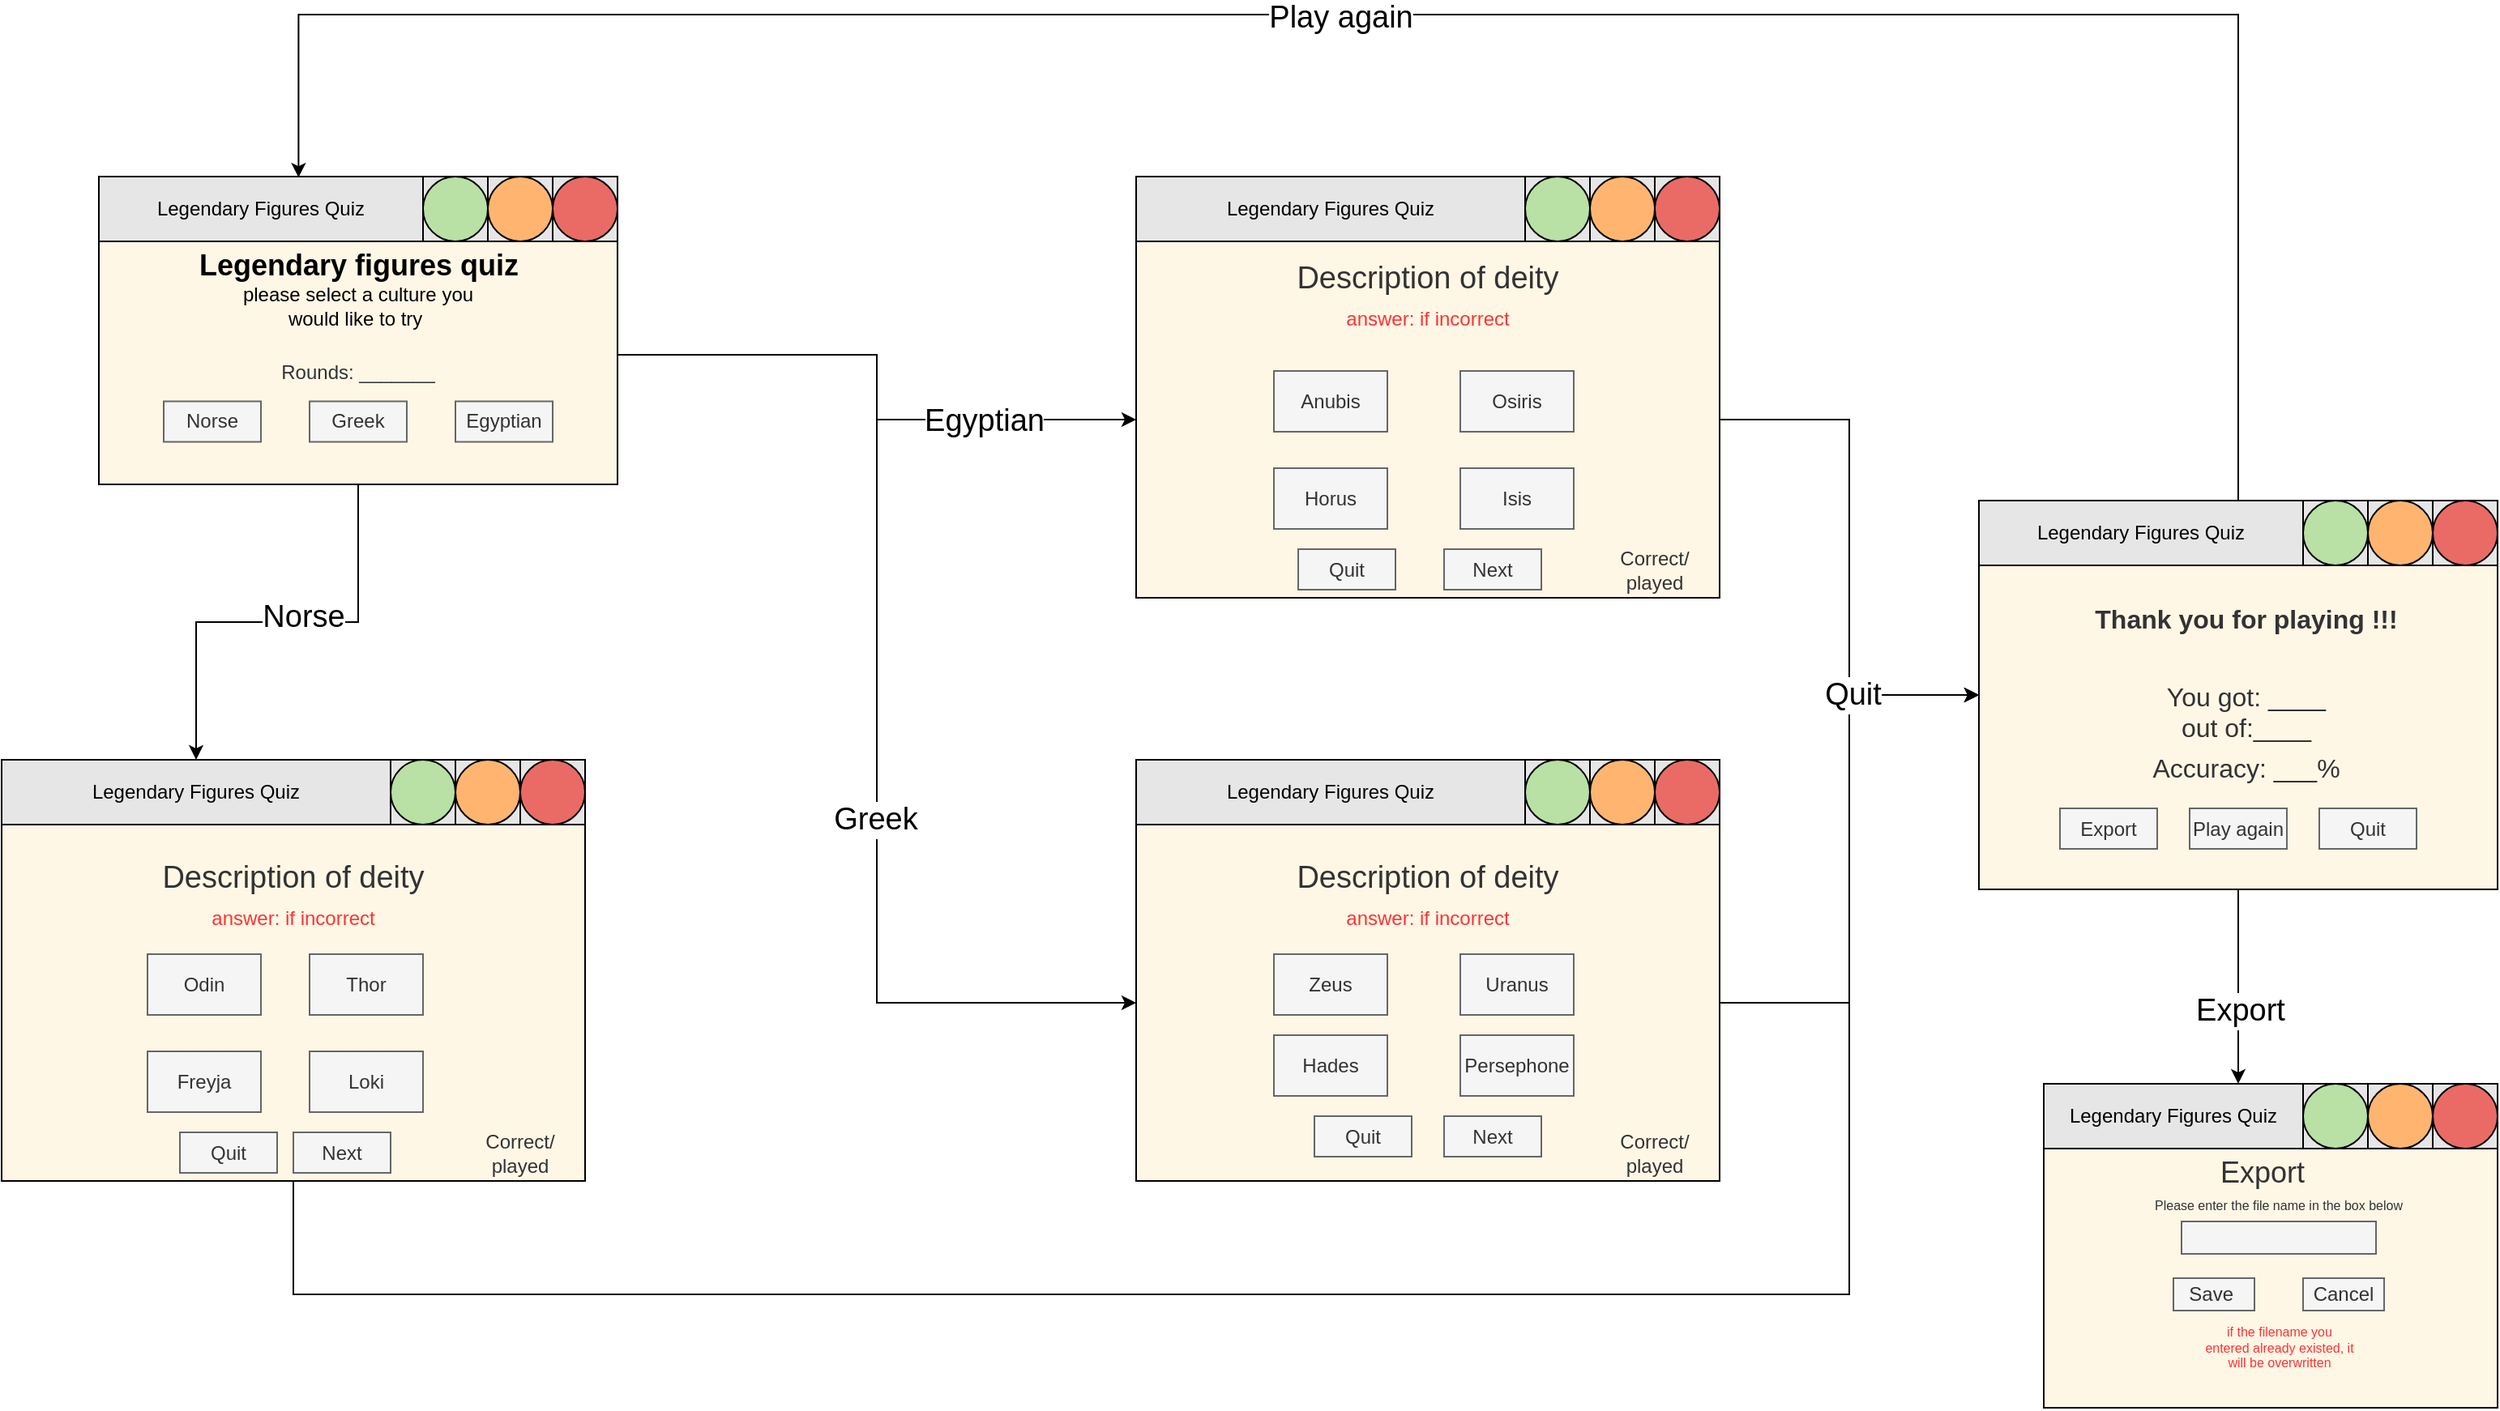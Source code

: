 <mxfile version="14.8.0" type="onedrive"><diagram id="xE3q4U_nRQGGCfrTO-c7" name="Page-1"><mxGraphModel dx="1128" dy="622" grid="1" gridSize="10" guides="1" tooltips="1" connect="1" arrows="1" fold="1" page="1" pageScale="1" pageWidth="850" pageHeight="1100" math="0" shadow="0"><root><mxCell id="0"/><mxCell id="1" parent="0"/><mxCell id="kKffQy28tv1JSKXdvkJd-102" style="edgeStyle=orthogonalEdgeStyle;rounded=0;orthogonalLoop=1;jettySize=auto;html=1;fontSize=19;fontColor=#FF3333;" parent="1" source="LfF0vE0qEt1t1nbUzGx0-1" target="kKffQy28tv1JSKXdvkJd-67" edge="1"><mxGeometry relative="1" as="geometry"/></mxCell><mxCell id="kKffQy28tv1JSKXdvkJd-107" value="Egyptian" style="edgeLabel;html=1;align=center;verticalAlign=middle;resizable=0;points=[];fontSize=19;fontColor=#000000;" parent="kKffQy28tv1JSKXdvkJd-102" vertex="1" connectable="0"><mxGeometry x="0.474" y="-1" relative="1" as="geometry"><mxPoint as="offset"/></mxGeometry></mxCell><mxCell id="kKffQy28tv1JSKXdvkJd-103" style="edgeStyle=orthogonalEdgeStyle;rounded=0;orthogonalLoop=1;jettySize=auto;html=1;fontSize=19;fontColor=#FF3333;" parent="1" source="LfF0vE0qEt1t1nbUzGx0-1" target="kKffQy28tv1JSKXdvkJd-6" edge="1"><mxGeometry relative="1" as="geometry"/></mxCell><mxCell id="kKffQy28tv1JSKXdvkJd-105" value="Norse" style="edgeLabel;html=1;align=center;verticalAlign=middle;resizable=0;points=[];fontSize=19;" parent="kKffQy28tv1JSKXdvkJd-103" vertex="1" connectable="0"><mxGeometry x="-0.117" y="-3" relative="1" as="geometry"><mxPoint as="offset"/></mxGeometry></mxCell><mxCell id="kKffQy28tv1JSKXdvkJd-104" style="edgeStyle=orthogonalEdgeStyle;rounded=0;orthogonalLoop=1;jettySize=auto;html=1;entryX=0;entryY=0.5;entryDx=0;entryDy=0;fontSize=19;fontColor=#FF3333;" parent="1" source="LfF0vE0qEt1t1nbUzGx0-1" target="kKffQy28tv1JSKXdvkJd-81" edge="1"><mxGeometry relative="1" as="geometry"/></mxCell><mxCell id="kKffQy28tv1JSKXdvkJd-108" value="Greek" style="edgeLabel;html=1;align=center;verticalAlign=middle;resizable=0;points=[];fontSize=19;fontColor=#000000;" parent="kKffQy28tv1JSKXdvkJd-104" vertex="1" connectable="0"><mxGeometry x="0.24" y="-1" relative="1" as="geometry"><mxPoint as="offset"/></mxGeometry></mxCell><mxCell id="LfF0vE0qEt1t1nbUzGx0-1" value="" style="rounded=0;whiteSpace=wrap;html=1;fillColor=#FFF7E6;" parent="1" vertex="1"><mxGeometry x="120" y="230" width="320" height="160" as="geometry"/></mxCell><mxCell id="LfF0vE0qEt1t1nbUzGx0-2" value="Legendary Figures Quiz" style="rounded=0;whiteSpace=wrap;html=1;fillColor=#E6E6E6;" parent="1" vertex="1"><mxGeometry x="120" y="200" width="200" height="40" as="geometry"/></mxCell><mxCell id="LfF0vE0qEt1t1nbUzGx0-3" value="" style="whiteSpace=wrap;html=1;aspect=fixed;strokeColor=#000000;fillColor=#E6E6E6;" parent="1" vertex="1"><mxGeometry x="320" y="200" width="40" height="40" as="geometry"/></mxCell><mxCell id="LfF0vE0qEt1t1nbUzGx0-4" value="" style="whiteSpace=wrap;html=1;aspect=fixed;strokeColor=#000000;fillColor=#E6E6E6;" parent="1" vertex="1"><mxGeometry x="360" y="200" width="40" height="40" as="geometry"/></mxCell><mxCell id="LfF0vE0qEt1t1nbUzGx0-5" value="" style="whiteSpace=wrap;html=1;aspect=fixed;strokeColor=#000000;fillColor=#E6E6E6;" parent="1" vertex="1"><mxGeometry x="400" y="200" width="40" height="40" as="geometry"/></mxCell><mxCell id="LfF0vE0qEt1t1nbUzGx0-6" value="" style="ellipse;whiteSpace=wrap;html=1;aspect=fixed;fillColor=#B9E0A5;" parent="1" vertex="1"><mxGeometry x="320" y="200" width="40" height="40" as="geometry"/></mxCell><mxCell id="LfF0vE0qEt1t1nbUzGx0-7" value="" style="ellipse;whiteSpace=wrap;html=1;aspect=fixed;fillColor=#FFB570;" parent="1" vertex="1"><mxGeometry x="360" y="200" width="40" height="40" as="geometry"/></mxCell><mxCell id="LfF0vE0qEt1t1nbUzGx0-8" value="" style="ellipse;whiteSpace=wrap;html=1;aspect=fixed;fillColor=#EA6B66;" parent="1" vertex="1"><mxGeometry x="400" y="200" width="40" height="40" as="geometry"/></mxCell><mxCell id="LfF0vE0qEt1t1nbUzGx0-10" value="&lt;font style=&quot;font-size: 18px&quot;&gt;&lt;b&gt;Legendary figures quiz&lt;/b&gt;&lt;/font&gt;" style="text;html=1;strokeColor=none;fillColor=none;align=center;verticalAlign=middle;whiteSpace=wrap;rounded=0;" parent="1" vertex="1"><mxGeometry x="177.5" y="240" width="205" height="30" as="geometry"/></mxCell><mxCell id="LfF0vE0qEt1t1nbUzGx0-11" value="please select a culture you would like to try&amp;nbsp;" style="text;html=1;strokeColor=none;fillColor=none;align=center;verticalAlign=middle;whiteSpace=wrap;rounded=0;" parent="1" vertex="1"><mxGeometry x="200" y="270" width="160" height="20" as="geometry"/></mxCell><mxCell id="kKffQy28tv1JSKXdvkJd-2" value="Norse" style="text;html=1;strokeColor=#666666;fillColor=#f5f5f5;align=center;verticalAlign=middle;whiteSpace=wrap;rounded=0;fontColor=#333333;" parent="1" vertex="1"><mxGeometry x="160" y="338.75" width="60" height="25" as="geometry"/></mxCell><mxCell id="kKffQy28tv1JSKXdvkJd-3" value="Greek" style="text;html=1;strokeColor=#666666;fillColor=#f5f5f5;align=center;verticalAlign=middle;whiteSpace=wrap;rounded=0;fontColor=#333333;" parent="1" vertex="1"><mxGeometry x="250" y="338.75" width="60" height="25" as="geometry"/></mxCell><mxCell id="kKffQy28tv1JSKXdvkJd-4" value="Egyptian" style="text;html=1;strokeColor=#666666;fillColor=#f5f5f5;align=center;verticalAlign=middle;whiteSpace=wrap;rounded=0;fontColor=#333333;" parent="1" vertex="1"><mxGeometry x="340" y="338.75" width="60" height="25" as="geometry"/></mxCell><mxCell id="PrHbMa2H_aQ3CDkOJ6nd-3" style="edgeStyle=orthogonalEdgeStyle;rounded=0;orthogonalLoop=1;jettySize=auto;html=1;entryX=0;entryY=0.5;entryDx=0;entryDy=0;" edge="1" parent="1" source="kKffQy28tv1JSKXdvkJd-5" target="dH6cqsdTuVhFuU3-MINS-7"><mxGeometry relative="1" as="geometry"><Array as="points"><mxPoint x="240" y="890"/><mxPoint x="1200" y="890"/><mxPoint x="1200" y="520"/></Array></mxGeometry></mxCell><mxCell id="kKffQy28tv1JSKXdvkJd-5" value="" style="rounded=0;whiteSpace=wrap;html=1;fillColor=#FFF7E6;" parent="1" vertex="1"><mxGeometry x="60" y="600" width="360" height="220" as="geometry"/></mxCell><mxCell id="kKffQy28tv1JSKXdvkJd-6" value="Legendary Figures Quiz" style="rounded=0;whiteSpace=wrap;html=1;fillColor=#E6E6E6;" parent="1" vertex="1"><mxGeometry x="60" y="560" width="240" height="40" as="geometry"/></mxCell><mxCell id="kKffQy28tv1JSKXdvkJd-7" value="" style="whiteSpace=wrap;html=1;aspect=fixed;strokeColor=#000000;fillColor=#E6E6E6;" parent="1" vertex="1"><mxGeometry x="300" y="560" width="40" height="40" as="geometry"/></mxCell><mxCell id="kKffQy28tv1JSKXdvkJd-8" value="" style="whiteSpace=wrap;html=1;aspect=fixed;strokeColor=#000000;fillColor=#E6E6E6;" parent="1" vertex="1"><mxGeometry x="340" y="560" width="40" height="40" as="geometry"/></mxCell><mxCell id="kKffQy28tv1JSKXdvkJd-9" value="" style="whiteSpace=wrap;html=1;aspect=fixed;strokeColor=#000000;fillColor=#E6E6E6;" parent="1" vertex="1"><mxGeometry x="380" y="560" width="40" height="40" as="geometry"/></mxCell><mxCell id="kKffQy28tv1JSKXdvkJd-10" value="" style="ellipse;whiteSpace=wrap;html=1;aspect=fixed;fillColor=#B9E0A5;" parent="1" vertex="1"><mxGeometry x="300" y="560" width="40" height="40" as="geometry"/></mxCell><mxCell id="kKffQy28tv1JSKXdvkJd-11" value="" style="ellipse;whiteSpace=wrap;html=1;aspect=fixed;fillColor=#FFB570;" parent="1" vertex="1"><mxGeometry x="340" y="560" width="40" height="40" as="geometry"/></mxCell><mxCell id="kKffQy28tv1JSKXdvkJd-12" value="" style="ellipse;whiteSpace=wrap;html=1;aspect=fixed;fillColor=#EA6B66;" parent="1" vertex="1"><mxGeometry x="380" y="560" width="40" height="40" as="geometry"/></mxCell><mxCell id="kKffQy28tv1JSKXdvkJd-19" value="Odin" style="text;html=1;strokeColor=#666666;fillColor=#f5f5f5;align=center;verticalAlign=middle;whiteSpace=wrap;rounded=0;fontColor=#333333;" parent="1" vertex="1"><mxGeometry x="150" y="680" width="70" height="37.5" as="geometry"/></mxCell><mxCell id="kKffQy28tv1JSKXdvkJd-21" value="answer: if incorrect" style="text;html=1;align=center;verticalAlign=middle;whiteSpace=wrap;rounded=0;fontColor=#FF3333;" parent="1" vertex="1"><mxGeometry x="180" y="645" width="120" height="25" as="geometry"/></mxCell><mxCell id="kKffQy28tv1JSKXdvkJd-22" value="Freyja" style="text;html=1;strokeColor=#666666;fillColor=#f5f5f5;align=center;verticalAlign=middle;whiteSpace=wrap;rounded=0;fontColor=#333333;" parent="1" vertex="1"><mxGeometry x="150" y="740" width="70" height="37.5" as="geometry"/></mxCell><mxCell id="kKffQy28tv1JSKXdvkJd-24" value="Thor" style="text;html=1;strokeColor=#666666;fillColor=#f5f5f5;align=center;verticalAlign=middle;whiteSpace=wrap;rounded=0;fontColor=#333333;" parent="1" vertex="1"><mxGeometry x="250" y="680" width="70" height="37.5" as="geometry"/></mxCell><mxCell id="kKffQy28tv1JSKXdvkJd-25" value="Loki" style="text;html=1;strokeColor=#666666;fillColor=#f5f5f5;align=center;verticalAlign=middle;whiteSpace=wrap;rounded=0;fontColor=#333333;" parent="1" vertex="1"><mxGeometry x="250" y="740" width="70" height="37.5" as="geometry"/></mxCell><mxCell id="PrHbMa2H_aQ3CDkOJ6nd-2" style="edgeStyle=orthogonalEdgeStyle;rounded=0;orthogonalLoop=1;jettySize=auto;html=1;" edge="1" parent="1" source="kKffQy28tv1JSKXdvkJd-67"><mxGeometry relative="1" as="geometry"><mxPoint x="1280" y="520" as="targetPoint"/><Array as="points"><mxPoint x="1200" y="350"/><mxPoint x="1200" y="520"/><mxPoint x="1270" y="520"/></Array></mxGeometry></mxCell><mxCell id="kKffQy28tv1JSKXdvkJd-67" value="" style="rounded=0;whiteSpace=wrap;html=1;fillColor=#FFF7E6;" parent="1" vertex="1"><mxGeometry x="760" y="240" width="360" height="220" as="geometry"/></mxCell><mxCell id="kKffQy28tv1JSKXdvkJd-68" value="Legendary Figures Quiz" style="rounded=0;whiteSpace=wrap;html=1;fillColor=#E6E6E6;" parent="1" vertex="1"><mxGeometry x="760" y="200" width="240" height="40" as="geometry"/></mxCell><mxCell id="kKffQy28tv1JSKXdvkJd-69" value="" style="whiteSpace=wrap;html=1;aspect=fixed;strokeColor=#000000;fillColor=#E6E6E6;" parent="1" vertex="1"><mxGeometry x="1000" y="200" width="40" height="40" as="geometry"/></mxCell><mxCell id="kKffQy28tv1JSKXdvkJd-70" value="" style="whiteSpace=wrap;html=1;aspect=fixed;strokeColor=#000000;fillColor=#E6E6E6;" parent="1" vertex="1"><mxGeometry x="1040" y="200" width="40" height="40" as="geometry"/></mxCell><mxCell id="kKffQy28tv1JSKXdvkJd-71" value="" style="whiteSpace=wrap;html=1;aspect=fixed;strokeColor=#000000;fillColor=#E6E6E6;" parent="1" vertex="1"><mxGeometry x="1080" y="200" width="40" height="40" as="geometry"/></mxCell><mxCell id="kKffQy28tv1JSKXdvkJd-72" value="" style="ellipse;whiteSpace=wrap;html=1;aspect=fixed;fillColor=#B9E0A5;" parent="1" vertex="1"><mxGeometry x="1000" y="200" width="40" height="40" as="geometry"/></mxCell><mxCell id="kKffQy28tv1JSKXdvkJd-73" value="" style="ellipse;whiteSpace=wrap;html=1;aspect=fixed;fillColor=#FFB570;" parent="1" vertex="1"><mxGeometry x="1040" y="200" width="40" height="40" as="geometry"/></mxCell><mxCell id="kKffQy28tv1JSKXdvkJd-74" value="" style="ellipse;whiteSpace=wrap;html=1;aspect=fixed;fillColor=#EA6B66;" parent="1" vertex="1"><mxGeometry x="1080" y="200" width="40" height="40" as="geometry"/></mxCell><mxCell id="kKffQy28tv1JSKXdvkJd-75" value="Anubis" style="text;html=1;strokeColor=#666666;fillColor=#f5f5f5;align=center;verticalAlign=middle;whiteSpace=wrap;rounded=0;fontColor=#333333;" parent="1" vertex="1"><mxGeometry x="845" y="320" width="70" height="37.5" as="geometry"/></mxCell><mxCell id="kKffQy28tv1JSKXdvkJd-77" value="answer: if incorrect" style="text;html=1;align=center;verticalAlign=middle;whiteSpace=wrap;rounded=0;fontColor=#FF3333;" parent="1" vertex="1"><mxGeometry x="880" y="275" width="120" height="25" as="geometry"/></mxCell><mxCell id="kKffQy28tv1JSKXdvkJd-78" value="Horus" style="text;html=1;strokeColor=#666666;fillColor=#f5f5f5;align=center;verticalAlign=middle;whiteSpace=wrap;rounded=0;fontColor=#333333;" parent="1" vertex="1"><mxGeometry x="845" y="380" width="70" height="37.5" as="geometry"/></mxCell><mxCell id="kKffQy28tv1JSKXdvkJd-79" value="Osiris" style="text;html=1;strokeColor=#666666;fillColor=#f5f5f5;align=center;verticalAlign=middle;whiteSpace=wrap;rounded=0;fontColor=#333333;" parent="1" vertex="1"><mxGeometry x="960" y="320" width="70" height="37.5" as="geometry"/></mxCell><mxCell id="kKffQy28tv1JSKXdvkJd-80" value="Isis" style="text;html=1;strokeColor=#666666;fillColor=#f5f5f5;align=center;verticalAlign=middle;whiteSpace=wrap;rounded=0;fontColor=#333333;" parent="1" vertex="1"><mxGeometry x="960" y="380" width="70" height="37.5" as="geometry"/></mxCell><mxCell id="PrHbMa2H_aQ3CDkOJ6nd-1" style="edgeStyle=orthogonalEdgeStyle;rounded=0;orthogonalLoop=1;jettySize=auto;html=1;entryX=0;entryY=0.5;entryDx=0;entryDy=0;" edge="1" parent="1" source="kKffQy28tv1JSKXdvkJd-81" target="dH6cqsdTuVhFuU3-MINS-7"><mxGeometry relative="1" as="geometry"><mxPoint x="1240" y="560" as="targetPoint"/><Array as="points"><mxPoint x="1200" y="710"/><mxPoint x="1200" y="520"/></Array></mxGeometry></mxCell><mxCell id="PrHbMa2H_aQ3CDkOJ6nd-4" value="&lt;font style=&quot;font-size: 19px&quot;&gt;Quit&lt;/font&gt;" style="edgeLabel;html=1;align=center;verticalAlign=middle;resizable=0;points=[];" vertex="1" connectable="0" parent="PrHbMa2H_aQ3CDkOJ6nd-1"><mxGeometry x="0.314" y="-2" relative="1" as="geometry"><mxPoint y="-40" as="offset"/></mxGeometry></mxCell><mxCell id="kKffQy28tv1JSKXdvkJd-81" value="" style="rounded=0;whiteSpace=wrap;html=1;fillColor=#FFF7E6;" parent="1" vertex="1"><mxGeometry x="760" y="600" width="360" height="220" as="geometry"/></mxCell><mxCell id="kKffQy28tv1JSKXdvkJd-82" value="Legendary Figures Quiz" style="rounded=0;whiteSpace=wrap;html=1;fillColor=#E6E6E6;" parent="1" vertex="1"><mxGeometry x="760" y="560" width="240" height="40" as="geometry"/></mxCell><mxCell id="kKffQy28tv1JSKXdvkJd-83" value="" style="whiteSpace=wrap;html=1;aspect=fixed;strokeColor=#000000;fillColor=#E6E6E6;" parent="1" vertex="1"><mxGeometry x="1000" y="560" width="40" height="40" as="geometry"/></mxCell><mxCell id="kKffQy28tv1JSKXdvkJd-84" value="" style="whiteSpace=wrap;html=1;aspect=fixed;strokeColor=#000000;fillColor=#E6E6E6;" parent="1" vertex="1"><mxGeometry x="1040" y="560" width="40" height="40" as="geometry"/></mxCell><mxCell id="kKffQy28tv1JSKXdvkJd-85" value="" style="whiteSpace=wrap;html=1;aspect=fixed;strokeColor=#000000;fillColor=#E6E6E6;" parent="1" vertex="1"><mxGeometry x="1080" y="560" width="40" height="40" as="geometry"/></mxCell><mxCell id="kKffQy28tv1JSKXdvkJd-86" value="" style="ellipse;whiteSpace=wrap;html=1;aspect=fixed;fillColor=#B9E0A5;" parent="1" vertex="1"><mxGeometry x="1000" y="560" width="40" height="40" as="geometry"/></mxCell><mxCell id="kKffQy28tv1JSKXdvkJd-87" value="" style="ellipse;whiteSpace=wrap;html=1;aspect=fixed;fillColor=#FFB570;" parent="1" vertex="1"><mxGeometry x="1040" y="560" width="40" height="40" as="geometry"/></mxCell><mxCell id="kKffQy28tv1JSKXdvkJd-88" value="" style="ellipse;whiteSpace=wrap;html=1;aspect=fixed;fillColor=#EA6B66;" parent="1" vertex="1"><mxGeometry x="1080" y="560" width="40" height="40" as="geometry"/></mxCell><mxCell id="kKffQy28tv1JSKXdvkJd-89" value="Zeus" style="text;html=1;strokeColor=#666666;fillColor=#f5f5f5;align=center;verticalAlign=middle;whiteSpace=wrap;rounded=0;fontColor=#333333;" parent="1" vertex="1"><mxGeometry x="845" y="680" width="70" height="37.5" as="geometry"/></mxCell><mxCell id="kKffQy28tv1JSKXdvkJd-90" value="Description of deity" style="text;html=1;align=center;verticalAlign=middle;whiteSpace=wrap;rounded=0;fontColor=#333333;fontSize=19;" parent="1" vertex="1"><mxGeometry x="770" y="620" width="340" height="25" as="geometry"/></mxCell><mxCell id="kKffQy28tv1JSKXdvkJd-91" value="answer: if incorrect" style="text;html=1;align=center;verticalAlign=middle;whiteSpace=wrap;rounded=0;fontColor=#FF3333;" parent="1" vertex="1"><mxGeometry x="880" y="645" width="120" height="25" as="geometry"/></mxCell><mxCell id="kKffQy28tv1JSKXdvkJd-92" value="Hades" style="text;html=1;strokeColor=#666666;fillColor=#f5f5f5;align=center;verticalAlign=middle;whiteSpace=wrap;rounded=0;fontColor=#333333;" parent="1" vertex="1"><mxGeometry x="845" y="730" width="70" height="37.5" as="geometry"/></mxCell><mxCell id="kKffQy28tv1JSKXdvkJd-93" value="Uranus" style="text;html=1;strokeColor=#666666;fillColor=#f5f5f5;align=center;verticalAlign=middle;whiteSpace=wrap;rounded=0;fontColor=#333333;" parent="1" vertex="1"><mxGeometry x="960" y="680" width="70" height="37.5" as="geometry"/></mxCell><mxCell id="kKffQy28tv1JSKXdvkJd-94" value="Persephone" style="text;html=1;strokeColor=#666666;fillColor=#f5f5f5;align=center;verticalAlign=middle;whiteSpace=wrap;rounded=0;fontColor=#333333;" parent="1" vertex="1"><mxGeometry x="960" y="730" width="70" height="37.5" as="geometry"/></mxCell><mxCell id="kKffQy28tv1JSKXdvkJd-96" value="Rounds: _______" style="text;html=1;align=center;verticalAlign=middle;whiteSpace=wrap;rounded=0;fontColor=#333333;" parent="1" vertex="1"><mxGeometry x="190" y="308" width="180" height="25" as="geometry"/></mxCell><mxCell id="kKffQy28tv1JSKXdvkJd-97" value="Correct/ played" style="text;html=1;align=center;verticalAlign=middle;whiteSpace=wrap;rounded=0;fontColor=#333333;" parent="1" vertex="1"><mxGeometry x="350" y="790" width="60" height="25" as="geometry"/></mxCell><mxCell id="kKffQy28tv1JSKXdvkJd-98" value="Correct/ played" style="text;html=1;align=center;verticalAlign=middle;whiteSpace=wrap;rounded=0;fontColor=#333333;" parent="1" vertex="1"><mxGeometry x="1050" y="790" width="60" height="25" as="geometry"/></mxCell><mxCell id="kKffQy28tv1JSKXdvkJd-99" value="Correct/ played" style="text;html=1;align=center;verticalAlign=middle;whiteSpace=wrap;rounded=0;fontColor=#333333;" parent="1" vertex="1"><mxGeometry x="1050" y="430" width="60" height="25" as="geometry"/></mxCell><mxCell id="kKffQy28tv1JSKXdvkJd-100" value="Description of deity" style="text;html=1;align=center;verticalAlign=middle;whiteSpace=wrap;rounded=0;fontColor=#333333;fontSize=19;" parent="1" vertex="1"><mxGeometry x="70" y="620" width="340" height="25" as="geometry"/></mxCell><mxCell id="kKffQy28tv1JSKXdvkJd-101" value="Description of deity" style="text;html=1;align=center;verticalAlign=middle;whiteSpace=wrap;rounded=0;fontColor=#333333;fontSize=19;" parent="1" vertex="1"><mxGeometry x="770" y="250" width="340" height="25" as="geometry"/></mxCell><mxCell id="kKffQy28tv1JSKXdvkJd-109" value="Quit" style="text;html=1;strokeColor=#666666;fillColor=#f5f5f5;align=center;verticalAlign=middle;whiteSpace=wrap;rounded=0;fontColor=#333333;" parent="1" vertex="1"><mxGeometry x="870" y="780" width="60" height="25" as="geometry"/></mxCell><mxCell id="kKffQy28tv1JSKXdvkJd-110" value="Next" style="text;html=1;strokeColor=#666666;fillColor=#f5f5f5;align=center;verticalAlign=middle;whiteSpace=wrap;rounded=0;fontColor=#333333;" parent="1" vertex="1"><mxGeometry x="950" y="780" width="60" height="25" as="geometry"/></mxCell><mxCell id="dH6cqsdTuVhFuU3-MINS-1" value="Quit" style="text;html=1;strokeColor=#666666;fillColor=#f5f5f5;align=center;verticalAlign=middle;whiteSpace=wrap;rounded=0;fontColor=#333333;" parent="1" vertex="1"><mxGeometry x="860" y="430" width="60" height="25" as="geometry"/></mxCell><mxCell id="dH6cqsdTuVhFuU3-MINS-2" value="Next" style="text;html=1;strokeColor=#666666;fillColor=#f5f5f5;align=center;verticalAlign=middle;whiteSpace=wrap;rounded=0;fontColor=#333333;" parent="1" vertex="1"><mxGeometry x="950" y="430" width="60" height="25" as="geometry"/></mxCell><mxCell id="dH6cqsdTuVhFuU3-MINS-4" value="Quit" style="text;html=1;strokeColor=#666666;fillColor=#f5f5f5;align=center;verticalAlign=middle;whiteSpace=wrap;rounded=0;fontColor=#333333;" parent="1" vertex="1"><mxGeometry x="170" y="790" width="60" height="25" as="geometry"/></mxCell><mxCell id="dH6cqsdTuVhFuU3-MINS-5" value="Next" style="text;html=1;strokeColor=#666666;fillColor=#f5f5f5;align=center;verticalAlign=middle;whiteSpace=wrap;rounded=0;fontColor=#333333;" parent="1" vertex="1"><mxGeometry x="240" y="790" width="60" height="25" as="geometry"/></mxCell><mxCell id="PrHbMa2H_aQ3CDkOJ6nd-9" style="edgeStyle=orthogonalEdgeStyle;rounded=0;orthogonalLoop=1;jettySize=auto;html=1;entryX=0.616;entryY=0.014;entryDx=0;entryDy=0;entryPerimeter=0;" edge="1" parent="1" source="dH6cqsdTuVhFuU3-MINS-7" target="LfF0vE0qEt1t1nbUzGx0-2"><mxGeometry relative="1" as="geometry"><mxPoint x="543.651" y="100" as="targetPoint"/><Array as="points"><mxPoint x="1440" y="100"/><mxPoint x="243" y="100"/></Array></mxGeometry></mxCell><mxCell id="PrHbMa2H_aQ3CDkOJ6nd-10" value="&lt;font style=&quot;font-size: 19px&quot;&gt;Play again&lt;/font&gt;" style="edgeLabel;html=1;align=center;verticalAlign=middle;resizable=0;points=[];" vertex="1" connectable="0" parent="PrHbMa2H_aQ3CDkOJ6nd-9"><mxGeometry x="0.069" y="2" relative="1" as="geometry"><mxPoint as="offset"/></mxGeometry></mxCell><mxCell id="PrHbMa2H_aQ3CDkOJ6nd-20" style="edgeStyle=orthogonalEdgeStyle;rounded=0;orthogonalLoop=1;jettySize=auto;html=1;entryX=0.75;entryY=0;entryDx=0;entryDy=0;" edge="1" parent="1" source="dH6cqsdTuVhFuU3-MINS-7" target="PrHbMa2H_aQ3CDkOJ6nd-13"><mxGeometry relative="1" as="geometry"><mxPoint x="1450" y="730" as="targetPoint"/><Array as="points"/></mxGeometry></mxCell><mxCell id="PrHbMa2H_aQ3CDkOJ6nd-21" value="&lt;span style=&quot;font-size: 19px&quot;&gt;Export&lt;/span&gt;" style="edgeLabel;html=1;align=center;verticalAlign=middle;resizable=0;points=[];" vertex="1" connectable="0" parent="PrHbMa2H_aQ3CDkOJ6nd-20"><mxGeometry x="0.252" y="1" relative="1" as="geometry"><mxPoint as="offset"/></mxGeometry></mxCell><mxCell id="dH6cqsdTuVhFuU3-MINS-7" value="&lt;font size=&quot;3&quot;&gt;&lt;br&gt;&lt;/font&gt;" style="rounded=0;whiteSpace=wrap;html=1;fillColor=#FFF7E6;" parent="1" vertex="1"><mxGeometry x="1280" y="400" width="320" height="240" as="geometry"/></mxCell><mxCell id="dH6cqsdTuVhFuU3-MINS-8" value="Legendary Figures Quiz" style="rounded=0;whiteSpace=wrap;html=1;fillColor=#E6E6E6;" parent="1" vertex="1"><mxGeometry x="1280" y="400" width="200" height="40" as="geometry"/></mxCell><mxCell id="dH6cqsdTuVhFuU3-MINS-9" value="" style="whiteSpace=wrap;html=1;aspect=fixed;strokeColor=#000000;fillColor=#E6E6E6;" parent="1" vertex="1"><mxGeometry x="1480" y="400" width="40" height="40" as="geometry"/></mxCell><mxCell id="dH6cqsdTuVhFuU3-MINS-10" value="" style="whiteSpace=wrap;html=1;aspect=fixed;strokeColor=#000000;fillColor=#E6E6E6;" parent="1" vertex="1"><mxGeometry x="1520" y="400" width="40" height="40" as="geometry"/></mxCell><mxCell id="dH6cqsdTuVhFuU3-MINS-11" value="" style="whiteSpace=wrap;html=1;aspect=fixed;strokeColor=#000000;fillColor=#E6E6E6;" parent="1" vertex="1"><mxGeometry x="1560" y="400" width="40" height="40" as="geometry"/></mxCell><mxCell id="dH6cqsdTuVhFuU3-MINS-12" value="" style="ellipse;whiteSpace=wrap;html=1;aspect=fixed;fillColor=#B9E0A5;" parent="1" vertex="1"><mxGeometry x="1480" y="400" width="40" height="40" as="geometry"/></mxCell><mxCell id="dH6cqsdTuVhFuU3-MINS-13" value="" style="ellipse;whiteSpace=wrap;html=1;aspect=fixed;fillColor=#FFB570;" parent="1" vertex="1"><mxGeometry x="1520" y="400" width="40" height="40" as="geometry"/></mxCell><mxCell id="dH6cqsdTuVhFuU3-MINS-14" value="" style="ellipse;whiteSpace=wrap;html=1;aspect=fixed;fillColor=#EA6B66;" parent="1" vertex="1"><mxGeometry x="1560" y="400" width="40" height="40" as="geometry"/></mxCell><mxCell id="dH6cqsdTuVhFuU3-MINS-15" value="Thank you for playing !!!" style="text;html=1;align=center;verticalAlign=middle;whiteSpace=wrap;rounded=0;fontColor=#333333;fontSize=16;fontStyle=1" parent="1" vertex="1"><mxGeometry x="1340" y="460" width="210" height="25" as="geometry"/></mxCell><mxCell id="dH6cqsdTuVhFuU3-MINS-16" value="You got: ____&lt;br&gt;out of:____&lt;br&gt;&lt;br&gt;" style="text;html=1;align=center;verticalAlign=middle;whiteSpace=wrap;rounded=0;fontColor=#333333;fontSize=16;" parent="1" vertex="1"><mxGeometry x="1350" y="510" width="190" height="60" as="geometry"/></mxCell><mxCell id="dH6cqsdTuVhFuU3-MINS-17" value="Accuracy: ___%" style="text;html=1;align=center;verticalAlign=middle;whiteSpace=wrap;rounded=0;fontColor=#333333;fontSize=16;" parent="1" vertex="1"><mxGeometry x="1380" y="530" width="130" height="70" as="geometry"/></mxCell><mxCell id="PrHbMa2H_aQ3CDkOJ6nd-5" value="Export" style="text;html=1;strokeColor=#666666;fillColor=#f5f5f5;align=center;verticalAlign=middle;whiteSpace=wrap;rounded=0;fontColor=#333333;" vertex="1" parent="1"><mxGeometry x="1330" y="590" width="60" height="25" as="geometry"/></mxCell><mxCell id="PrHbMa2H_aQ3CDkOJ6nd-6" value="Quit" style="text;html=1;strokeColor=#666666;fillColor=#f5f5f5;align=center;verticalAlign=middle;whiteSpace=wrap;rounded=0;fontColor=#333333;" vertex="1" parent="1"><mxGeometry x="1490" y="590" width="60" height="25" as="geometry"/></mxCell><mxCell id="PrHbMa2H_aQ3CDkOJ6nd-7" value="Play again" style="text;html=1;strokeColor=#666666;fillColor=#f5f5f5;align=center;verticalAlign=middle;whiteSpace=wrap;rounded=0;fontColor=#333333;" vertex="1" parent="1"><mxGeometry x="1410" y="590" width="60" height="25" as="geometry"/></mxCell><mxCell id="PrHbMa2H_aQ3CDkOJ6nd-11" value="&lt;font size=&quot;3&quot;&gt;&lt;br&gt;&lt;/font&gt;" style="rounded=0;whiteSpace=wrap;html=1;fillColor=#FFF7E6;" vertex="1" parent="1"><mxGeometry x="1320" y="800" width="280" height="160" as="geometry"/></mxCell><mxCell id="PrHbMa2H_aQ3CDkOJ6nd-12" value="&lt;font size=&quot;1&quot;&gt;&lt;span style=&quot;font-size: 18px&quot;&gt;Export&lt;/span&gt;&lt;/font&gt;" style="text;html=1;align=center;verticalAlign=middle;whiteSpace=wrap;rounded=0;fontColor=#333333;" vertex="1" parent="1"><mxGeometry x="1410" y="800" width="90" height="30" as="geometry"/></mxCell><mxCell id="PrHbMa2H_aQ3CDkOJ6nd-13" value="Legendary Figures Quiz" style="rounded=0;whiteSpace=wrap;html=1;fillColor=#E6E6E6;" vertex="1" parent="1"><mxGeometry x="1320" y="760" width="160" height="40" as="geometry"/></mxCell><mxCell id="PrHbMa2H_aQ3CDkOJ6nd-14" value="" style="whiteSpace=wrap;html=1;aspect=fixed;strokeColor=#000000;fillColor=#E6E6E6;" vertex="1" parent="1"><mxGeometry x="1480" y="760" width="40" height="40" as="geometry"/></mxCell><mxCell id="PrHbMa2H_aQ3CDkOJ6nd-15" value="" style="whiteSpace=wrap;html=1;aspect=fixed;strokeColor=#000000;fillColor=#E6E6E6;" vertex="1" parent="1"><mxGeometry x="1520" y="760" width="40" height="40" as="geometry"/></mxCell><mxCell id="PrHbMa2H_aQ3CDkOJ6nd-16" value="" style="whiteSpace=wrap;html=1;aspect=fixed;strokeColor=#000000;fillColor=#E6E6E6;" vertex="1" parent="1"><mxGeometry x="1560" y="760" width="40" height="40" as="geometry"/></mxCell><mxCell id="PrHbMa2H_aQ3CDkOJ6nd-17" value="" style="ellipse;whiteSpace=wrap;html=1;aspect=fixed;fillColor=#B9E0A5;" vertex="1" parent="1"><mxGeometry x="1480" y="760" width="40" height="40" as="geometry"/></mxCell><mxCell id="PrHbMa2H_aQ3CDkOJ6nd-18" value="" style="ellipse;whiteSpace=wrap;html=1;aspect=fixed;fillColor=#FFB570;" vertex="1" parent="1"><mxGeometry x="1520" y="760" width="40" height="40" as="geometry"/></mxCell><mxCell id="PrHbMa2H_aQ3CDkOJ6nd-19" value="" style="ellipse;whiteSpace=wrap;html=1;aspect=fixed;fillColor=#EA6B66;" vertex="1" parent="1"><mxGeometry x="1560" y="760" width="40" height="40" as="geometry"/></mxCell><mxCell id="PrHbMa2H_aQ3CDkOJ6nd-22" value="Please enter the file name in the box below" style="text;html=1;align=center;verticalAlign=middle;whiteSpace=wrap;rounded=0;fontColor=#333333;fontSize=8;" vertex="1" parent="1"><mxGeometry x="1380" y="820" width="170" height="30" as="geometry"/></mxCell><mxCell id="PrHbMa2H_aQ3CDkOJ6nd-23" value="" style="text;html=1;strokeColor=#666666;fillColor=#f5f5f5;align=center;verticalAlign=middle;whiteSpace=wrap;rounded=0;fontColor=#333333;fontSize=8;" vertex="1" parent="1"><mxGeometry x="1405" y="845" width="120" height="20" as="geometry"/></mxCell><mxCell id="PrHbMa2H_aQ3CDkOJ6nd-24" value="Save&amp;nbsp;" style="text;html=1;strokeColor=#666666;fillColor=#f5f5f5;align=center;verticalAlign=middle;whiteSpace=wrap;rounded=0;fontColor=#333333;" vertex="1" parent="1"><mxGeometry x="1400" y="880" width="50" height="20" as="geometry"/></mxCell><mxCell id="PrHbMa2H_aQ3CDkOJ6nd-25" value="Cancel" style="text;html=1;strokeColor=#666666;fillColor=#f5f5f5;align=center;verticalAlign=middle;whiteSpace=wrap;rounded=0;fontColor=#333333;" vertex="1" parent="1"><mxGeometry x="1480" y="880" width="50" height="20" as="geometry"/></mxCell><mxCell id="PrHbMa2H_aQ3CDkOJ6nd-26" value="if the filename you entered already existed, it will be overwritten" style="text;html=1;align=center;verticalAlign=middle;whiteSpace=wrap;rounded=0;fontSize=8;fontColor=#FF3333;" vertex="1" parent="1"><mxGeometry x="1417.5" y="910" width="95" height="25" as="geometry"/></mxCell></root></mxGraphModel></diagram></mxfile>